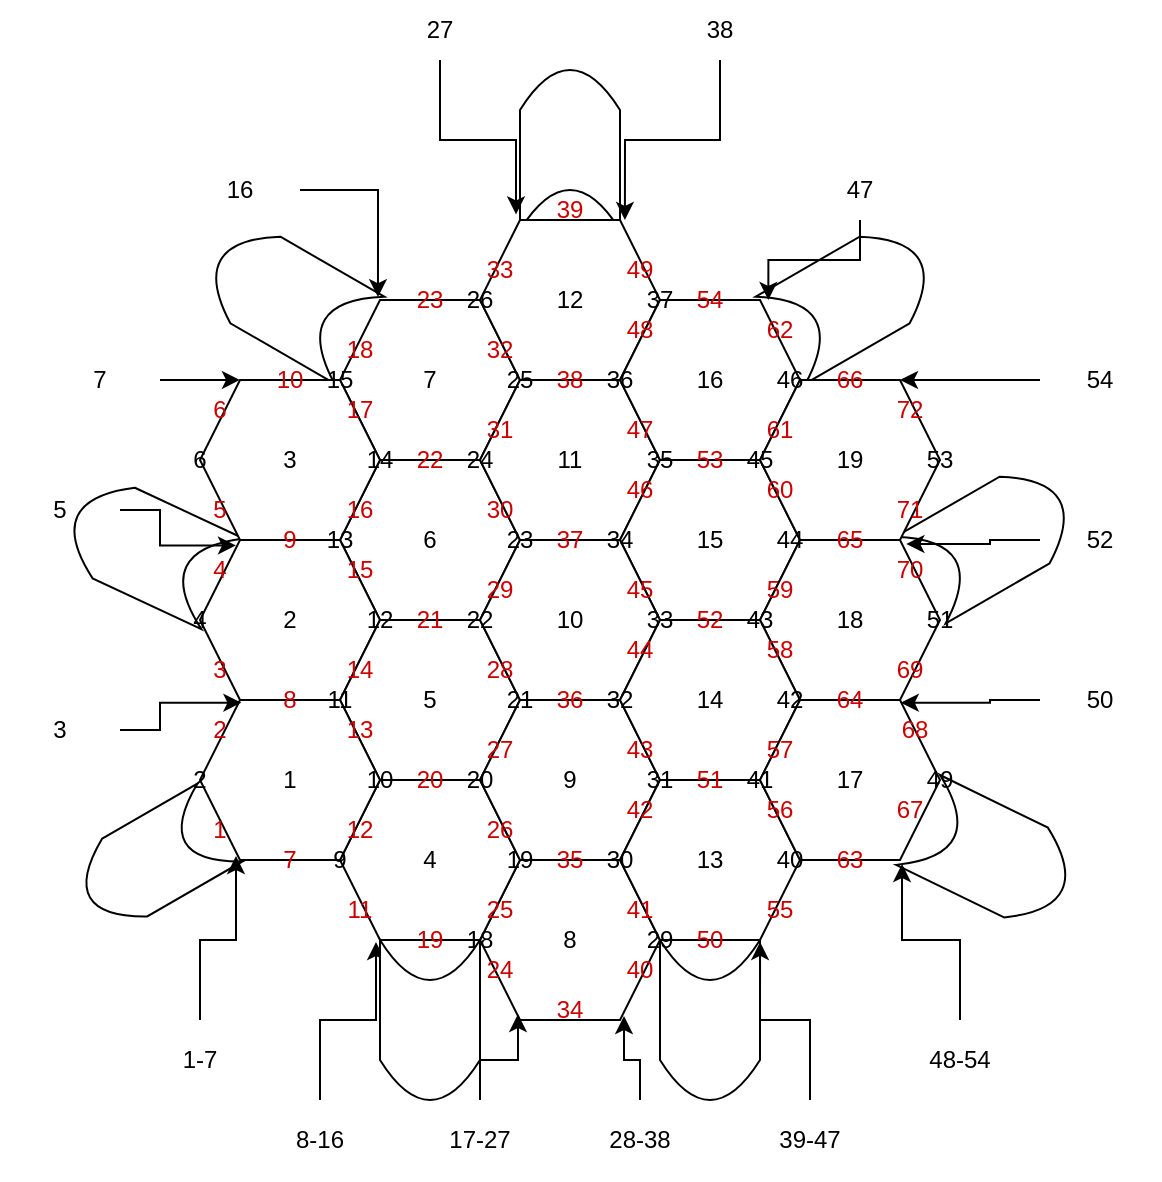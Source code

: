 <mxfile version="20.5.1" type="device"><diagram id="hDp7lj_NFaFbHOhSOt8G" name="Page-1"><mxGraphModel dx="1234" dy="825" grid="1" gridSize="10" guides="1" tooltips="1" connect="1" arrows="1" fold="1" page="1" pageScale="1" pageWidth="850" pageHeight="1100" math="0" shadow="0"><root><mxCell id="0"/><mxCell id="1" parent="0"/><mxCell id="UFjmWEN0zeHibneSVsPz-10" value="" style="shape=dataStorage;whiteSpace=wrap;html=1;fixedSize=1;rotation=-90;" parent="1" vertex="1"><mxGeometry x="435" y="525" width="80" height="50" as="geometry"/></mxCell><mxCell id="UFjmWEN0zeHibneSVsPz-9" value="" style="shape=dataStorage;whiteSpace=wrap;html=1;fixedSize=1;rotation=-154;" parent="1" vertex="1"><mxGeometry x="575" y="442.5" width="80" height="50" as="geometry"/></mxCell><mxCell id="UFjmWEN0zeHibneSVsPz-8" value="" style="shape=dataStorage;whiteSpace=wrap;html=1;fixedSize=1;rotation=-210;" parent="1" vertex="1"><mxGeometry x="575" y="285" width="80" height="50" as="geometry"/></mxCell><mxCell id="UFjmWEN0zeHibneSVsPz-7" value="" style="shape=dataStorage;whiteSpace=wrap;html=1;fixedSize=1;rotation=-210;" parent="1" vertex="1"><mxGeometry x="505" y="165" width="80" height="50" as="geometry"/></mxCell><mxCell id="UFjmWEN0zeHibneSVsPz-5" value="" style="shape=dataStorage;whiteSpace=wrap;html=1;fixedSize=1;rotation=30;" parent="1" vertex="1"><mxGeometry x="225" y="165" width="80" height="50" as="geometry"/></mxCell><mxCell id="UFjmWEN0zeHibneSVsPz-6" value="" style="shape=dataStorage;whiteSpace=wrap;html=1;fixedSize=1;rotation=90;" parent="1" vertex="1"><mxGeometry x="365" y="90" width="80" height="50" as="geometry"/></mxCell><mxCell id="UFjmWEN0zeHibneSVsPz-4" value="" style="shape=dataStorage;whiteSpace=wrap;html=1;fixedSize=1;rotation=25;" parent="1" vertex="1"><mxGeometry x="155" y="290" width="80" height="50" as="geometry"/></mxCell><mxCell id="UFjmWEN0zeHibneSVsPz-3" value="" style="shape=dataStorage;whiteSpace=wrap;html=1;fixedSize=1;rotation=-30;" parent="1" vertex="1"><mxGeometry x="160" y="447.5" width="75" height="45" as="geometry"/></mxCell><mxCell id="aCiSK7C3LTGYKUm-ulS4-2" value="7" style="shape=hexagon;perimeter=hexagonPerimeter2;whiteSpace=wrap;html=1;fixedSize=1;" parent="1" vertex="1"><mxGeometry x="290" y="190" width="90" height="80" as="geometry"/></mxCell><mxCell id="aCiSK7C3LTGYKUm-ulS4-3" value="12" style="shape=hexagon;perimeter=hexagonPerimeter2;whiteSpace=wrap;html=1;fixedSize=1;" parent="1" vertex="1"><mxGeometry x="360" y="150" width="90" height="80" as="geometry"/></mxCell><mxCell id="aCiSK7C3LTGYKUm-ulS4-4" value="8" style="shape=hexagon;perimeter=hexagonPerimeter2;whiteSpace=wrap;html=1;fixedSize=1;" parent="1" vertex="1"><mxGeometry x="360" y="470" width="90" height="80" as="geometry"/></mxCell><mxCell id="aCiSK7C3LTGYKUm-ulS4-5" value="6" style="shape=hexagon;perimeter=hexagonPerimeter2;whiteSpace=wrap;html=1;fixedSize=1;" parent="1" vertex="1"><mxGeometry x="290" y="270" width="90" height="80" as="geometry"/></mxCell><mxCell id="aCiSK7C3LTGYKUm-ulS4-6" value="3" style="shape=hexagon;perimeter=hexagonPerimeter2;whiteSpace=wrap;html=1;fixedSize=1;" parent="1" vertex="1"><mxGeometry x="220" y="230" width="90" height="80" as="geometry"/></mxCell><mxCell id="aCiSK7C3LTGYKUm-ulS4-7" value="11" style="shape=hexagon;perimeter=hexagonPerimeter2;whiteSpace=wrap;html=1;fixedSize=1;" parent="1" vertex="1"><mxGeometry x="360" y="230" width="90" height="80" as="geometry"/></mxCell><mxCell id="aCiSK7C3LTGYKUm-ulS4-8" value="16" style="shape=hexagon;perimeter=hexagonPerimeter2;whiteSpace=wrap;html=1;fixedSize=1;" parent="1" vertex="1"><mxGeometry x="430" y="190" width="90" height="80" as="geometry"/></mxCell><mxCell id="aCiSK7C3LTGYKUm-ulS4-9" value="2" style="shape=hexagon;perimeter=hexagonPerimeter2;whiteSpace=wrap;html=1;fixedSize=1;" parent="1" vertex="1"><mxGeometry x="220" y="310" width="90" height="80" as="geometry"/></mxCell><mxCell id="aCiSK7C3LTGYKUm-ulS4-10" value="5" style="shape=hexagon;perimeter=hexagonPerimeter2;whiteSpace=wrap;html=1;fixedSize=1;" parent="1" vertex="1"><mxGeometry x="290" y="350" width="90" height="80" as="geometry"/></mxCell><mxCell id="aCiSK7C3LTGYKUm-ulS4-11" value="4" style="shape=hexagon;perimeter=hexagonPerimeter2;whiteSpace=wrap;html=1;fixedSize=1;" parent="1" vertex="1"><mxGeometry x="290" y="430" width="90" height="80" as="geometry"/></mxCell><mxCell id="aCiSK7C3LTGYKUm-ulS4-12" value="15" style="shape=hexagon;perimeter=hexagonPerimeter2;whiteSpace=wrap;html=1;fixedSize=1;" parent="1" vertex="1"><mxGeometry x="430" y="270" width="90" height="80" as="geometry"/></mxCell><mxCell id="aCiSK7C3LTGYKUm-ulS4-13" value="19" style="shape=hexagon;perimeter=hexagonPerimeter2;whiteSpace=wrap;html=1;fixedSize=1;" parent="1" vertex="1"><mxGeometry x="500" y="230" width="90" height="80" as="geometry"/></mxCell><mxCell id="aCiSK7C3LTGYKUm-ulS4-14" value="1" style="shape=hexagon;perimeter=hexagonPerimeter2;whiteSpace=wrap;html=1;fixedSize=1;" parent="1" vertex="1"><mxGeometry x="220" y="390" width="90" height="80" as="geometry"/></mxCell><mxCell id="aCiSK7C3LTGYKUm-ulS4-15" value="9" style="shape=hexagon;perimeter=hexagonPerimeter2;whiteSpace=wrap;html=1;fixedSize=1;" parent="1" vertex="1"><mxGeometry x="360" y="390" width="90" height="80" as="geometry"/></mxCell><mxCell id="aCiSK7C3LTGYKUm-ulS4-16" value="10" style="shape=hexagon;perimeter=hexagonPerimeter2;whiteSpace=wrap;html=1;fixedSize=1;" parent="1" vertex="1"><mxGeometry x="360" y="310" width="90" height="80" as="geometry"/></mxCell><mxCell id="aCiSK7C3LTGYKUm-ulS4-17" value="18" style="shape=hexagon;perimeter=hexagonPerimeter2;whiteSpace=wrap;html=1;fixedSize=1;" parent="1" vertex="1"><mxGeometry x="500" y="310" width="90" height="80" as="geometry"/></mxCell><mxCell id="aCiSK7C3LTGYKUm-ulS4-18" value="13" style="shape=hexagon;perimeter=hexagonPerimeter2;whiteSpace=wrap;html=1;fixedSize=1;" parent="1" vertex="1"><mxGeometry x="430" y="430" width="90" height="80" as="geometry"/></mxCell><mxCell id="aCiSK7C3LTGYKUm-ulS4-19" value="14" style="shape=hexagon;perimeter=hexagonPerimeter2;whiteSpace=wrap;html=1;fixedSize=1;" parent="1" vertex="1"><mxGeometry x="430" y="350" width="90" height="80" as="geometry"/></mxCell><mxCell id="aCiSK7C3LTGYKUm-ulS4-20" value="17" style="shape=hexagon;perimeter=hexagonPerimeter2;whiteSpace=wrap;html=1;fixedSize=1;" parent="1" vertex="1"><mxGeometry x="500" y="390" width="90" height="80" as="geometry"/></mxCell><mxCell id="aCiSK7C3LTGYKUm-ulS4-24" style="edgeStyle=orthogonalEdgeStyle;rounded=0;orthogonalLoop=1;jettySize=auto;html=1;entryX=0.2;entryY=0.975;entryDx=0;entryDy=0;entryPerimeter=0;" parent="1" source="aCiSK7C3LTGYKUm-ulS4-23" target="aCiSK7C3LTGYKUm-ulS4-14" edge="1"><mxGeometry relative="1" as="geometry"/></mxCell><mxCell id="aCiSK7C3LTGYKUm-ulS4-23" value="1-7" style="text;html=1;strokeColor=none;fillColor=none;align=center;verticalAlign=middle;whiteSpace=wrap;rounded=0;" parent="1" vertex="1"><mxGeometry x="200" y="550" width="40" height="40" as="geometry"/></mxCell><mxCell id="aCiSK7C3LTGYKUm-ulS4-26" style="edgeStyle=orthogonalEdgeStyle;rounded=0;orthogonalLoop=1;jettySize=auto;html=1;entryX=0.2;entryY=1.013;entryDx=0;entryDy=0;entryPerimeter=0;" parent="1" source="aCiSK7C3LTGYKUm-ulS4-25" target="aCiSK7C3LTGYKUm-ulS4-11" edge="1"><mxGeometry relative="1" as="geometry"/></mxCell><mxCell id="aCiSK7C3LTGYKUm-ulS4-25" value="8-16" style="text;html=1;strokeColor=none;fillColor=none;align=center;verticalAlign=middle;whiteSpace=wrap;rounded=0;" parent="1" vertex="1"><mxGeometry x="260" y="590" width="40" height="40" as="geometry"/></mxCell><mxCell id="aCiSK7C3LTGYKUm-ulS4-29" style="edgeStyle=orthogonalEdgeStyle;rounded=0;orthogonalLoop=1;jettySize=auto;html=1;entryX=0.211;entryY=0.963;entryDx=0;entryDy=0;entryPerimeter=0;" parent="1" source="aCiSK7C3LTGYKUm-ulS4-27" target="aCiSK7C3LTGYKUm-ulS4-4" edge="1"><mxGeometry relative="1" as="geometry"/></mxCell><mxCell id="aCiSK7C3LTGYKUm-ulS4-27" value="17-27" style="text;html=1;strokeColor=none;fillColor=none;align=center;verticalAlign=middle;whiteSpace=wrap;rounded=0;" parent="1" vertex="1"><mxGeometry x="340" y="590" width="40" height="40" as="geometry"/></mxCell><mxCell id="aCiSK7C3LTGYKUm-ulS4-31" style="edgeStyle=orthogonalEdgeStyle;rounded=0;orthogonalLoop=1;jettySize=auto;html=1;entryX=0.8;entryY=0.975;entryDx=0;entryDy=0;entryPerimeter=0;" parent="1" source="aCiSK7C3LTGYKUm-ulS4-30" target="aCiSK7C3LTGYKUm-ulS4-4" edge="1"><mxGeometry relative="1" as="geometry"/></mxCell><mxCell id="aCiSK7C3LTGYKUm-ulS4-30" value="28-38" style="text;html=1;strokeColor=none;fillColor=none;align=center;verticalAlign=middle;whiteSpace=wrap;rounded=0;" parent="1" vertex="1"><mxGeometry x="420" y="590" width="40" height="40" as="geometry"/></mxCell><mxCell id="UFjmWEN0zeHibneSVsPz-13" style="edgeStyle=orthogonalEdgeStyle;rounded=0;orthogonalLoop=1;jettySize=auto;html=1;exitX=0.5;exitY=0;exitDx=0;exitDy=0;entryX=0.334;entryY=1.033;entryDx=0;entryDy=0;entryPerimeter=0;" parent="1" source="aCiSK7C3LTGYKUm-ulS4-32" target="Gwt_dZAyalOzThvitxgI-55" edge="1"><mxGeometry relative="1" as="geometry"/></mxCell><mxCell id="aCiSK7C3LTGYKUm-ulS4-32" value="39-47" style="text;html=1;strokeColor=none;fillColor=none;align=center;verticalAlign=middle;whiteSpace=wrap;rounded=0;" parent="1" vertex="1"><mxGeometry x="505" y="590" width="40" height="40" as="geometry"/></mxCell><mxCell id="aCiSK7C3LTGYKUm-ulS4-35" style="edgeStyle=orthogonalEdgeStyle;rounded=0;orthogonalLoop=1;jettySize=auto;html=1;entryX=0.789;entryY=1.025;entryDx=0;entryDy=0;entryPerimeter=0;" parent="1" source="aCiSK7C3LTGYKUm-ulS4-34" target="aCiSK7C3LTGYKUm-ulS4-20" edge="1"><mxGeometry relative="1" as="geometry"/></mxCell><mxCell id="aCiSK7C3LTGYKUm-ulS4-34" value="48-54" style="text;html=1;strokeColor=none;fillColor=none;align=center;verticalAlign=middle;whiteSpace=wrap;rounded=0;" parent="1" vertex="1"><mxGeometry x="580" y="550" width="40" height="40" as="geometry"/></mxCell><mxCell id="HkE706WSSLdmarbKuDPt-2" style="edgeStyle=orthogonalEdgeStyle;rounded=0;orthogonalLoop=1;jettySize=auto;html=1;exitX=1;exitY=0.5;exitDx=0;exitDy=0;entryX=0.23;entryY=1.017;entryDx=0;entryDy=0;entryPerimeter=0;" parent="1" source="HkE706WSSLdmarbKuDPt-1" target="aCiSK7C3LTGYKUm-ulS4-9" edge="1"><mxGeometry relative="1" as="geometry"/></mxCell><mxCell id="HkE706WSSLdmarbKuDPt-1" value="3" style="text;html=1;strokeColor=none;fillColor=none;align=center;verticalAlign=middle;whiteSpace=wrap;rounded=0;" parent="1" vertex="1"><mxGeometry x="120" y="390" width="60" height="30" as="geometry"/></mxCell><mxCell id="HkE706WSSLdmarbKuDPt-4" style="edgeStyle=orthogonalEdgeStyle;rounded=0;orthogonalLoop=1;jettySize=auto;html=1;exitX=1;exitY=0.5;exitDx=0;exitDy=0;" parent="1" source="HkE706WSSLdmarbKuDPt-3" edge="1"><mxGeometry relative="1" as="geometry"><mxPoint x="240.0" y="229.966" as="targetPoint"/></mxGeometry></mxCell><mxCell id="HkE706WSSLdmarbKuDPt-3" value="7" style="text;html=1;strokeColor=none;fillColor=none;align=center;verticalAlign=middle;whiteSpace=wrap;rounded=0;" parent="1" vertex="1"><mxGeometry x="140" y="215" width="60" height="30" as="geometry"/></mxCell><mxCell id="HkE706WSSLdmarbKuDPt-6" style="edgeStyle=orthogonalEdgeStyle;rounded=0;orthogonalLoop=1;jettySize=auto;html=1;exitX=1;exitY=0.5;exitDx=0;exitDy=0;entryX=0.211;entryY=-0.018;entryDx=0;entryDy=0;entryPerimeter=0;" parent="1" source="HkE706WSSLdmarbKuDPt-5" target="aCiSK7C3LTGYKUm-ulS4-2" edge="1"><mxGeometry relative="1" as="geometry"/></mxCell><mxCell id="HkE706WSSLdmarbKuDPt-5" value="16" style="text;html=1;strokeColor=none;fillColor=none;align=center;verticalAlign=middle;whiteSpace=wrap;rounded=0;" parent="1" vertex="1"><mxGeometry x="210" y="120" width="60" height="30" as="geometry"/></mxCell><mxCell id="HkE706WSSLdmarbKuDPt-7" value="12" style="text;html=1;strokeColor=none;fillColor=none;align=center;verticalAlign=middle;whiteSpace=wrap;rounded=0;" parent="1" vertex="1"><mxGeometry x="280" y="335" width="60" height="30" as="geometry"/></mxCell><mxCell id="HkE706WSSLdmarbKuDPt-8" value="10" style="text;html=1;strokeColor=none;fillColor=none;align=center;verticalAlign=middle;whiteSpace=wrap;rounded=0;" parent="1" vertex="1"><mxGeometry x="280" y="415" width="60" height="30" as="geometry"/></mxCell><mxCell id="HkE706WSSLdmarbKuDPt-9" value="14" style="text;html=1;strokeColor=none;fillColor=none;align=center;verticalAlign=middle;whiteSpace=wrap;rounded=0;" parent="1" vertex="1"><mxGeometry x="280" y="255" width="60" height="30" as="geometry"/></mxCell><mxCell id="HkE706WSSLdmarbKuDPt-10" value="19" style="text;html=1;strokeColor=none;fillColor=none;align=center;verticalAlign=middle;whiteSpace=wrap;rounded=0;" parent="1" vertex="1"><mxGeometry x="350" y="455" width="60" height="30" as="geometry"/></mxCell><mxCell id="HkE706WSSLdmarbKuDPt-11" value="21" style="text;html=1;strokeColor=none;fillColor=none;align=center;verticalAlign=middle;whiteSpace=wrap;rounded=0;" parent="1" vertex="1"><mxGeometry x="350" y="375" width="60" height="30" as="geometry"/></mxCell><mxCell id="HkE706WSSLdmarbKuDPt-12" value="23" style="text;html=1;strokeColor=none;fillColor=none;align=center;verticalAlign=middle;whiteSpace=wrap;rounded=0;" parent="1" vertex="1"><mxGeometry x="350" y="295" width="60" height="30" as="geometry"/></mxCell><mxCell id="HkE706WSSLdmarbKuDPt-13" value="25" style="text;html=1;strokeColor=none;fillColor=none;align=center;verticalAlign=middle;whiteSpace=wrap;rounded=0;" parent="1" vertex="1"><mxGeometry x="350" y="215" width="60" height="30" as="geometry"/></mxCell><mxCell id="HkE706WSSLdmarbKuDPt-15" style="edgeStyle=orthogonalEdgeStyle;rounded=0;orthogonalLoop=1;jettySize=auto;html=1;exitX=0.5;exitY=1;exitDx=0;exitDy=0;entryX=0.2;entryY=-0.035;entryDx=0;entryDy=0;entryPerimeter=0;" parent="1" source="HkE706WSSLdmarbKuDPt-14" target="aCiSK7C3LTGYKUm-ulS4-3" edge="1"><mxGeometry relative="1" as="geometry"/></mxCell><mxCell id="HkE706WSSLdmarbKuDPt-14" value="27" style="text;html=1;strokeColor=none;fillColor=none;align=center;verticalAlign=middle;whiteSpace=wrap;rounded=0;" parent="1" vertex="1"><mxGeometry x="310" y="40" width="60" height="30" as="geometry"/></mxCell><mxCell id="HkE706WSSLdmarbKuDPt-16" value="30" style="text;html=1;strokeColor=none;fillColor=none;align=center;verticalAlign=middle;whiteSpace=wrap;rounded=0;" parent="1" vertex="1"><mxGeometry x="400" y="455" width="60" height="30" as="geometry"/></mxCell><mxCell id="HkE706WSSLdmarbKuDPt-17" value="32" style="text;html=1;strokeColor=none;fillColor=none;align=center;verticalAlign=middle;whiteSpace=wrap;rounded=0;" parent="1" vertex="1"><mxGeometry x="400" y="375" width="60" height="30" as="geometry"/></mxCell><mxCell id="HkE706WSSLdmarbKuDPt-18" value="34" style="text;html=1;strokeColor=none;fillColor=none;align=center;verticalAlign=middle;whiteSpace=wrap;rounded=0;" parent="1" vertex="1"><mxGeometry x="400" y="295" width="60" height="30" as="geometry"/></mxCell><mxCell id="HkE706WSSLdmarbKuDPt-19" value="36" style="text;html=1;strokeColor=none;fillColor=none;align=center;verticalAlign=middle;whiteSpace=wrap;rounded=0;" parent="1" vertex="1"><mxGeometry x="400" y="215" width="60" height="30" as="geometry"/></mxCell><mxCell id="HkE706WSSLdmarbKuDPt-21" style="edgeStyle=orthogonalEdgeStyle;rounded=0;orthogonalLoop=1;jettySize=auto;html=1;exitX=0.5;exitY=1;exitDx=0;exitDy=0;entryX=0.805;entryY=0;entryDx=0;entryDy=0;entryPerimeter=0;" parent="1" source="HkE706WSSLdmarbKuDPt-20" target="aCiSK7C3LTGYKUm-ulS4-3" edge="1"><mxGeometry relative="1" as="geometry"/></mxCell><mxCell id="HkE706WSSLdmarbKuDPt-20" value="38" style="text;html=1;strokeColor=none;fillColor=none;align=center;verticalAlign=middle;whiteSpace=wrap;rounded=0;" parent="1" vertex="1"><mxGeometry x="450" y="40" width="60" height="30" as="geometry"/></mxCell><mxCell id="HkE706WSSLdmarbKuDPt-23" style="edgeStyle=orthogonalEdgeStyle;rounded=0;orthogonalLoop=1;jettySize=auto;html=1;exitX=1;exitY=0.5;exitDx=0;exitDy=0;entryX=0.2;entryY=0.034;entryDx=0;entryDy=0;entryPerimeter=0;" parent="1" source="HkE706WSSLdmarbKuDPt-22" target="aCiSK7C3LTGYKUm-ulS4-9" edge="1"><mxGeometry relative="1" as="geometry"/></mxCell><mxCell id="HkE706WSSLdmarbKuDPt-22" value="5" style="text;html=1;strokeColor=none;fillColor=none;align=center;verticalAlign=middle;whiteSpace=wrap;rounded=0;" parent="1" vertex="1"><mxGeometry x="120" y="280" width="60" height="30" as="geometry"/></mxCell><mxCell id="HkE706WSSLdmarbKuDPt-24" value="41" style="text;html=1;strokeColor=none;fillColor=none;align=center;verticalAlign=middle;whiteSpace=wrap;rounded=0;" parent="1" vertex="1"><mxGeometry x="470" y="415" width="60" height="30" as="geometry"/></mxCell><mxCell id="HkE706WSSLdmarbKuDPt-25" value="43" style="text;html=1;strokeColor=none;fillColor=none;align=center;verticalAlign=middle;whiteSpace=wrap;rounded=0;" parent="1" vertex="1"><mxGeometry x="470" y="335" width="60" height="30" as="geometry"/></mxCell><mxCell id="HkE706WSSLdmarbKuDPt-26" value="45" style="text;html=1;strokeColor=none;fillColor=none;align=center;verticalAlign=middle;whiteSpace=wrap;rounded=0;" parent="1" vertex="1"><mxGeometry x="470" y="255" width="60" height="30" as="geometry"/></mxCell><mxCell id="HkE706WSSLdmarbKuDPt-28" style="edgeStyle=orthogonalEdgeStyle;rounded=0;orthogonalLoop=1;jettySize=auto;html=1;exitX=0.5;exitY=1;exitDx=0;exitDy=0;entryX=0.824;entryY=0;entryDx=0;entryDy=0;entryPerimeter=0;" parent="1" source="HkE706WSSLdmarbKuDPt-27" target="aCiSK7C3LTGYKUm-ulS4-8" edge="1"><mxGeometry relative="1" as="geometry"/></mxCell><mxCell id="HkE706WSSLdmarbKuDPt-27" value="47" style="text;html=1;strokeColor=none;fillColor=none;align=center;verticalAlign=middle;whiteSpace=wrap;rounded=0;" parent="1" vertex="1"><mxGeometry x="520" y="120" width="60" height="30" as="geometry"/></mxCell><mxCell id="HkE706WSSLdmarbKuDPt-30" style="edgeStyle=orthogonalEdgeStyle;rounded=0;orthogonalLoop=1;jettySize=auto;html=1;exitX=0;exitY=0.5;exitDx=0;exitDy=0;entryX=0.782;entryY=0.017;entryDx=0;entryDy=0;entryPerimeter=0;" parent="1" source="HkE706WSSLdmarbKuDPt-29" target="aCiSK7C3LTGYKUm-ulS4-20" edge="1"><mxGeometry relative="1" as="geometry"/></mxCell><mxCell id="HkE706WSSLdmarbKuDPt-29" value="50" style="text;html=1;strokeColor=none;fillColor=none;align=center;verticalAlign=middle;whiteSpace=wrap;rounded=0;" parent="1" vertex="1"><mxGeometry x="640" y="375" width="60" height="30" as="geometry"/></mxCell><mxCell id="HkE706WSSLdmarbKuDPt-32" style="edgeStyle=orthogonalEdgeStyle;rounded=0;orthogonalLoop=1;jettySize=auto;html=1;exitX=0;exitY=0.5;exitDx=0;exitDy=0;entryX=0.813;entryY=1.025;entryDx=0;entryDy=0;entryPerimeter=0;" parent="1" source="HkE706WSSLdmarbKuDPt-31" target="aCiSK7C3LTGYKUm-ulS4-13" edge="1"><mxGeometry relative="1" as="geometry"/></mxCell><mxCell id="HkE706WSSLdmarbKuDPt-31" value="52" style="text;html=1;strokeColor=none;fillColor=none;align=center;verticalAlign=middle;whiteSpace=wrap;rounded=0;" parent="1" vertex="1"><mxGeometry x="640" y="295" width="60" height="30" as="geometry"/></mxCell><mxCell id="HkE706WSSLdmarbKuDPt-34" style="edgeStyle=orthogonalEdgeStyle;rounded=0;orthogonalLoop=1;jettySize=auto;html=1;exitX=0;exitY=0.5;exitDx=0;exitDy=0;" parent="1" source="HkE706WSSLdmarbKuDPt-33" edge="1"><mxGeometry relative="1" as="geometry"><mxPoint x="570" y="229.966" as="targetPoint"/></mxGeometry></mxCell><mxCell id="HkE706WSSLdmarbKuDPt-33" value="54" style="text;html=1;strokeColor=none;fillColor=none;align=center;verticalAlign=middle;whiteSpace=wrap;rounded=0;" parent="1" vertex="1"><mxGeometry x="640" y="215" width="60" height="30" as="geometry"/></mxCell><mxCell id="HkE706WSSLdmarbKuDPt-35" value="2" style="text;html=1;strokeColor=none;fillColor=none;align=center;verticalAlign=middle;whiteSpace=wrap;rounded=0;" parent="1" vertex="1"><mxGeometry x="190" y="415" width="60" height="30" as="geometry"/></mxCell><mxCell id="HkE706WSSLdmarbKuDPt-36" value="4" style="text;html=1;strokeColor=none;fillColor=none;align=center;verticalAlign=middle;whiteSpace=wrap;rounded=0;" parent="1" vertex="1"><mxGeometry x="190" y="335" width="60" height="30" as="geometry"/></mxCell><mxCell id="HkE706WSSLdmarbKuDPt-37" value="6" style="text;html=1;strokeColor=none;fillColor=none;align=center;verticalAlign=middle;whiteSpace=wrap;rounded=0;" parent="1" vertex="1"><mxGeometry x="190" y="255" width="60" height="30" as="geometry"/></mxCell><mxCell id="HkE706WSSLdmarbKuDPt-38" value="9" style="text;html=1;strokeColor=none;fillColor=none;align=center;verticalAlign=middle;whiteSpace=wrap;rounded=0;" parent="1" vertex="1"><mxGeometry x="260" y="455" width="60" height="30" as="geometry"/></mxCell><mxCell id="HkE706WSSLdmarbKuDPt-39" value="11" style="text;html=1;strokeColor=none;fillColor=none;align=center;verticalAlign=middle;whiteSpace=wrap;rounded=0;" parent="1" vertex="1"><mxGeometry x="260" y="375" width="60" height="30" as="geometry"/></mxCell><mxCell id="HkE706WSSLdmarbKuDPt-40" value="13" style="text;html=1;strokeColor=none;fillColor=none;align=center;verticalAlign=middle;whiteSpace=wrap;rounded=0;" parent="1" vertex="1"><mxGeometry x="260" y="295" width="60" height="30" as="geometry"/></mxCell><mxCell id="HkE706WSSLdmarbKuDPt-41" value="15" style="text;html=1;strokeColor=none;fillColor=none;align=center;verticalAlign=middle;whiteSpace=wrap;rounded=0;" parent="1" vertex="1"><mxGeometry x="260" y="215" width="60" height="30" as="geometry"/></mxCell><mxCell id="HkE706WSSLdmarbKuDPt-42" value="18" style="text;html=1;strokeColor=none;fillColor=none;align=center;verticalAlign=middle;whiteSpace=wrap;rounded=0;" parent="1" vertex="1"><mxGeometry x="330" y="495" width="60" height="30" as="geometry"/></mxCell><mxCell id="HkE706WSSLdmarbKuDPt-45" value="20" style="text;html=1;strokeColor=none;fillColor=none;align=center;verticalAlign=middle;whiteSpace=wrap;rounded=0;" parent="1" vertex="1"><mxGeometry x="330" y="415" width="60" height="30" as="geometry"/></mxCell><mxCell id="HkE706WSSLdmarbKuDPt-46" value="22" style="text;html=1;strokeColor=none;fillColor=none;align=center;verticalAlign=middle;whiteSpace=wrap;rounded=0;" parent="1" vertex="1"><mxGeometry x="330" y="335" width="60" height="30" as="geometry"/></mxCell><mxCell id="HkE706WSSLdmarbKuDPt-47" value="24" style="text;html=1;strokeColor=none;fillColor=none;align=center;verticalAlign=middle;whiteSpace=wrap;rounded=0;" parent="1" vertex="1"><mxGeometry x="330" y="255" width="60" height="30" as="geometry"/></mxCell><mxCell id="HkE706WSSLdmarbKuDPt-48" value="26" style="text;html=1;strokeColor=none;fillColor=none;align=center;verticalAlign=middle;whiteSpace=wrap;rounded=0;" parent="1" vertex="1"><mxGeometry x="330" y="175" width="60" height="30" as="geometry"/></mxCell><mxCell id="HkE706WSSLdmarbKuDPt-49" value="29" style="text;html=1;strokeColor=none;fillColor=none;align=center;verticalAlign=middle;whiteSpace=wrap;rounded=0;" parent="1" vertex="1"><mxGeometry x="420" y="495" width="60" height="30" as="geometry"/></mxCell><mxCell id="HkE706WSSLdmarbKuDPt-50" value="31" style="text;html=1;strokeColor=none;fillColor=none;align=center;verticalAlign=middle;whiteSpace=wrap;rounded=0;" parent="1" vertex="1"><mxGeometry x="420" y="415" width="60" height="30" as="geometry"/></mxCell><mxCell id="HkE706WSSLdmarbKuDPt-51" value="33" style="text;html=1;strokeColor=none;fillColor=none;align=center;verticalAlign=middle;whiteSpace=wrap;rounded=0;" parent="1" vertex="1"><mxGeometry x="420" y="335" width="60" height="30" as="geometry"/></mxCell><mxCell id="HkE706WSSLdmarbKuDPt-52" value="35" style="text;html=1;strokeColor=none;fillColor=none;align=center;verticalAlign=middle;whiteSpace=wrap;rounded=0;" parent="1" vertex="1"><mxGeometry x="420" y="255" width="60" height="30" as="geometry"/></mxCell><mxCell id="HkE706WSSLdmarbKuDPt-53" value="37" style="text;html=1;strokeColor=none;fillColor=none;align=center;verticalAlign=middle;whiteSpace=wrap;rounded=0;" parent="1" vertex="1"><mxGeometry x="420" y="175" width="60" height="30" as="geometry"/></mxCell><mxCell id="HkE706WSSLdmarbKuDPt-54" value="40" style="text;html=1;strokeColor=none;fillColor=none;align=center;verticalAlign=middle;whiteSpace=wrap;rounded=0;" parent="1" vertex="1"><mxGeometry x="485" y="455" width="60" height="30" as="geometry"/></mxCell><mxCell id="HkE706WSSLdmarbKuDPt-55" value="42" style="text;html=1;strokeColor=none;fillColor=none;align=center;verticalAlign=middle;whiteSpace=wrap;rounded=0;" parent="1" vertex="1"><mxGeometry x="485" y="375" width="60" height="30" as="geometry"/></mxCell><mxCell id="HkE706WSSLdmarbKuDPt-56" value="44" style="text;html=1;strokeColor=none;fillColor=none;align=center;verticalAlign=middle;whiteSpace=wrap;rounded=0;" parent="1" vertex="1"><mxGeometry x="485" y="295" width="60" height="30" as="geometry"/></mxCell><mxCell id="HkE706WSSLdmarbKuDPt-57" value="46" style="text;html=1;strokeColor=none;fillColor=none;align=center;verticalAlign=middle;whiteSpace=wrap;rounded=0;" parent="1" vertex="1"><mxGeometry x="485" y="215" width="60" height="30" as="geometry"/></mxCell><mxCell id="HkE706WSSLdmarbKuDPt-58" value="49" style="text;html=1;strokeColor=none;fillColor=none;align=center;verticalAlign=middle;whiteSpace=wrap;rounded=0;" parent="1" vertex="1"><mxGeometry x="560" y="415" width="60" height="30" as="geometry"/></mxCell><mxCell id="HkE706WSSLdmarbKuDPt-59" value="51" style="text;html=1;strokeColor=none;fillColor=none;align=center;verticalAlign=middle;whiteSpace=wrap;rounded=0;" parent="1" vertex="1"><mxGeometry x="560" y="335" width="60" height="30" as="geometry"/></mxCell><mxCell id="HkE706WSSLdmarbKuDPt-60" value="53" style="text;html=1;strokeColor=none;fillColor=none;align=center;verticalAlign=middle;whiteSpace=wrap;rounded=0;" parent="1" vertex="1"><mxGeometry x="560" y="255" width="60" height="30" as="geometry"/></mxCell><mxCell id="Gwt_dZAyalOzThvitxgI-1" value="1" style="text;html=1;strokeColor=none;fillColor=none;align=center;verticalAlign=middle;whiteSpace=wrap;rounded=0;fontColor=#CC0000;" parent="1" vertex="1"><mxGeometry x="200" y="440" width="60" height="30" as="geometry"/></mxCell><mxCell id="Gwt_dZAyalOzThvitxgI-2" value="2" style="text;html=1;strokeColor=none;fillColor=none;align=center;verticalAlign=middle;whiteSpace=wrap;rounded=0;fontColor=#CC0000;" parent="1" vertex="1"><mxGeometry x="200" y="390" width="60" height="30" as="geometry"/></mxCell><mxCell id="Gwt_dZAyalOzThvitxgI-3" value="3" style="text;html=1;strokeColor=none;fillColor=none;align=center;verticalAlign=middle;whiteSpace=wrap;rounded=0;fontColor=#CC0000;" parent="1" vertex="1"><mxGeometry x="200" y="360" width="60" height="30" as="geometry"/></mxCell><mxCell id="Gwt_dZAyalOzThvitxgI-4" value="4" style="text;html=1;strokeColor=none;fillColor=none;align=center;verticalAlign=middle;whiteSpace=wrap;rounded=0;fontColor=#CC0000;" parent="1" vertex="1"><mxGeometry x="200" y="310" width="60" height="30" as="geometry"/></mxCell><mxCell id="Gwt_dZAyalOzThvitxgI-5" value="5" style="text;html=1;strokeColor=none;fillColor=none;align=center;verticalAlign=middle;whiteSpace=wrap;rounded=0;fontColor=#CC0000;" parent="1" vertex="1"><mxGeometry x="200" y="280" width="60" height="30" as="geometry"/></mxCell><mxCell id="Gwt_dZAyalOzThvitxgI-6" value="6" style="text;html=1;strokeColor=none;fillColor=none;align=center;verticalAlign=middle;whiteSpace=wrap;rounded=0;fontColor=#CC0000;" parent="1" vertex="1"><mxGeometry x="200" y="230" width="60" height="30" as="geometry"/></mxCell><mxCell id="Gwt_dZAyalOzThvitxgI-7" value="7" style="text;html=1;strokeColor=none;fillColor=none;align=center;verticalAlign=middle;whiteSpace=wrap;rounded=0;fontColor=#CC0000;" parent="1" vertex="1"><mxGeometry x="235" y="455" width="60" height="30" as="geometry"/></mxCell><mxCell id="Gwt_dZAyalOzThvitxgI-8" value="8" style="text;html=1;strokeColor=none;fillColor=none;align=center;verticalAlign=middle;whiteSpace=wrap;rounded=0;fontColor=#CC0000;" parent="1" vertex="1"><mxGeometry x="235" y="375" width="60" height="30" as="geometry"/></mxCell><mxCell id="Gwt_dZAyalOzThvitxgI-9" value="9" style="text;html=1;strokeColor=none;fillColor=none;align=center;verticalAlign=middle;whiteSpace=wrap;rounded=0;fontColor=#CC0000;" parent="1" vertex="1"><mxGeometry x="235" y="295" width="60" height="30" as="geometry"/></mxCell><mxCell id="Gwt_dZAyalOzThvitxgI-10" value="10" style="text;html=1;strokeColor=none;fillColor=none;align=center;verticalAlign=middle;whiteSpace=wrap;rounded=0;fontColor=#CC0000;" parent="1" vertex="1"><mxGeometry x="235" y="215" width="60" height="30" as="geometry"/></mxCell><mxCell id="Gwt_dZAyalOzThvitxgI-11" value="11" style="text;html=1;strokeColor=none;fillColor=none;align=center;verticalAlign=middle;whiteSpace=wrap;rounded=0;fontColor=#CC0000;" parent="1" vertex="1"><mxGeometry x="270" y="480" width="60" height="30" as="geometry"/></mxCell><mxCell id="Gwt_dZAyalOzThvitxgI-12" value="12" style="text;html=1;strokeColor=none;fillColor=none;align=center;verticalAlign=middle;whiteSpace=wrap;rounded=0;fontColor=#CC0000;" parent="1" vertex="1"><mxGeometry x="270" y="440" width="60" height="30" as="geometry"/></mxCell><mxCell id="Gwt_dZAyalOzThvitxgI-13" value="13" style="text;html=1;strokeColor=none;fillColor=none;align=center;verticalAlign=middle;whiteSpace=wrap;rounded=0;fontColor=#CC0000;" parent="1" vertex="1"><mxGeometry x="270" y="390" width="60" height="30" as="geometry"/></mxCell><mxCell id="Gwt_dZAyalOzThvitxgI-14" value="14" style="text;html=1;strokeColor=none;fillColor=none;align=center;verticalAlign=middle;whiteSpace=wrap;rounded=0;fontColor=#CC0000;" parent="1" vertex="1"><mxGeometry x="270" y="360" width="60" height="30" as="geometry"/></mxCell><mxCell id="Gwt_dZAyalOzThvitxgI-15" value="15" style="text;html=1;strokeColor=none;fillColor=none;align=center;verticalAlign=middle;whiteSpace=wrap;rounded=0;fontColor=#CC0000;" parent="1" vertex="1"><mxGeometry x="270" y="310" width="60" height="30" as="geometry"/></mxCell><mxCell id="Gwt_dZAyalOzThvitxgI-16" value="16" style="text;html=1;strokeColor=none;fillColor=none;align=center;verticalAlign=middle;whiteSpace=wrap;rounded=0;fontColor=#CC0000;" parent="1" vertex="1"><mxGeometry x="270" y="280" width="60" height="30" as="geometry"/></mxCell><mxCell id="Gwt_dZAyalOzThvitxgI-17" value="17" style="text;html=1;strokeColor=none;fillColor=none;align=center;verticalAlign=middle;whiteSpace=wrap;rounded=0;fontColor=#CC0000;" parent="1" vertex="1"><mxGeometry x="270" y="230" width="60" height="30" as="geometry"/></mxCell><mxCell id="Gwt_dZAyalOzThvitxgI-18" value="18" style="text;html=1;strokeColor=none;fillColor=none;align=center;verticalAlign=middle;whiteSpace=wrap;rounded=0;fontColor=#CC0000;" parent="1" vertex="1"><mxGeometry x="270" y="200" width="60" height="30" as="geometry"/></mxCell><mxCell id="Gwt_dZAyalOzThvitxgI-19" value="19" style="text;html=1;strokeColor=none;fillColor=none;align=center;verticalAlign=middle;whiteSpace=wrap;rounded=0;fontColor=#CC0000;" parent="1" vertex="1"><mxGeometry x="305" y="495" width="60" height="30" as="geometry"/></mxCell><mxCell id="Gwt_dZAyalOzThvitxgI-20" value="20" style="text;html=1;strokeColor=none;fillColor=none;align=center;verticalAlign=middle;whiteSpace=wrap;rounded=0;fontColor=#CC0000;" parent="1" vertex="1"><mxGeometry x="305" y="415" width="60" height="30" as="geometry"/></mxCell><mxCell id="Gwt_dZAyalOzThvitxgI-21" value="21" style="text;html=1;strokeColor=none;fillColor=none;align=center;verticalAlign=middle;whiteSpace=wrap;rounded=0;fontColor=#CC0000;" parent="1" vertex="1"><mxGeometry x="305" y="335" width="60" height="30" as="geometry"/></mxCell><mxCell id="Gwt_dZAyalOzThvitxgI-22" value="22" style="text;html=1;strokeColor=none;fillColor=none;align=center;verticalAlign=middle;whiteSpace=wrap;rounded=0;fontColor=#CC0000;" parent="1" vertex="1"><mxGeometry x="305" y="255" width="60" height="30" as="geometry"/></mxCell><mxCell id="Gwt_dZAyalOzThvitxgI-23" value="23" style="text;html=1;strokeColor=none;fillColor=none;align=center;verticalAlign=middle;whiteSpace=wrap;rounded=0;fontColor=#CC0000;" parent="1" vertex="1"><mxGeometry x="305" y="175" width="60" height="30" as="geometry"/></mxCell><mxCell id="Gwt_dZAyalOzThvitxgI-24" value="24" style="text;html=1;strokeColor=none;fillColor=none;align=center;verticalAlign=middle;whiteSpace=wrap;rounded=0;fontColor=#CC0000;" parent="1" vertex="1"><mxGeometry x="340" y="510" width="60" height="30" as="geometry"/></mxCell><mxCell id="Gwt_dZAyalOzThvitxgI-25" value="25" style="text;html=1;strokeColor=none;fillColor=none;align=center;verticalAlign=middle;whiteSpace=wrap;rounded=0;fontColor=#CC0000;" parent="1" vertex="1"><mxGeometry x="340" y="480" width="60" height="30" as="geometry"/></mxCell><mxCell id="Gwt_dZAyalOzThvitxgI-26" value="26" style="text;html=1;strokeColor=none;fillColor=none;align=center;verticalAlign=middle;whiteSpace=wrap;rounded=0;fontColor=#CC0000;" parent="1" vertex="1"><mxGeometry x="340" y="440" width="60" height="30" as="geometry"/></mxCell><mxCell id="Gwt_dZAyalOzThvitxgI-27" value="27" style="text;html=1;strokeColor=none;fillColor=none;align=center;verticalAlign=middle;whiteSpace=wrap;rounded=0;fontColor=#CC0000;" parent="1" vertex="1"><mxGeometry x="340" y="400" width="60" height="30" as="geometry"/></mxCell><mxCell id="Gwt_dZAyalOzThvitxgI-28" value="28" style="text;html=1;strokeColor=none;fillColor=none;align=center;verticalAlign=middle;whiteSpace=wrap;rounded=0;fontColor=#CC0000;" parent="1" vertex="1"><mxGeometry x="340" y="360" width="60" height="30" as="geometry"/></mxCell><mxCell id="Gwt_dZAyalOzThvitxgI-29" value="29" style="text;html=1;strokeColor=none;fillColor=none;align=center;verticalAlign=middle;whiteSpace=wrap;rounded=0;fontColor=#CC0000;" parent="1" vertex="1"><mxGeometry x="340" y="320" width="60" height="30" as="geometry"/></mxCell><mxCell id="Gwt_dZAyalOzThvitxgI-30" value="30" style="text;html=1;strokeColor=none;fillColor=none;align=center;verticalAlign=middle;whiteSpace=wrap;rounded=0;fontColor=#CC0000;" parent="1" vertex="1"><mxGeometry x="340" y="280" width="60" height="30" as="geometry"/></mxCell><mxCell id="Gwt_dZAyalOzThvitxgI-31" value="31" style="text;html=1;strokeColor=none;fillColor=none;align=center;verticalAlign=middle;whiteSpace=wrap;rounded=0;fontColor=#CC0000;" parent="1" vertex="1"><mxGeometry x="340" y="240" width="60" height="30" as="geometry"/></mxCell><mxCell id="Gwt_dZAyalOzThvitxgI-32" value="32" style="text;html=1;strokeColor=none;fillColor=none;align=center;verticalAlign=middle;whiteSpace=wrap;rounded=0;fontColor=#CC0000;" parent="1" vertex="1"><mxGeometry x="340" y="200" width="60" height="30" as="geometry"/></mxCell><mxCell id="Gwt_dZAyalOzThvitxgI-33" value="33" style="text;html=1;strokeColor=none;fillColor=none;align=center;verticalAlign=middle;whiteSpace=wrap;rounded=0;fontColor=#CC0000;" parent="1" vertex="1"><mxGeometry x="340" y="160" width="60" height="30" as="geometry"/></mxCell><mxCell id="Gwt_dZAyalOzThvitxgI-34" value="34" style="text;html=1;strokeColor=none;fillColor=none;align=center;verticalAlign=middle;whiteSpace=wrap;rounded=0;fontColor=#CC0000;" parent="1" vertex="1"><mxGeometry x="375" y="530" width="60" height="30" as="geometry"/></mxCell><mxCell id="Gwt_dZAyalOzThvitxgI-35" value="35" style="text;html=1;strokeColor=none;fillColor=none;align=center;verticalAlign=middle;whiteSpace=wrap;rounded=0;fontColor=#CC0000;" parent="1" vertex="1"><mxGeometry x="375" y="455" width="60" height="30" as="geometry"/></mxCell><mxCell id="Gwt_dZAyalOzThvitxgI-36" value="36" style="text;html=1;strokeColor=none;fillColor=none;align=center;verticalAlign=middle;whiteSpace=wrap;rounded=0;fontColor=#CC0000;" parent="1" vertex="1"><mxGeometry x="375" y="375" width="60" height="30" as="geometry"/></mxCell><mxCell id="Gwt_dZAyalOzThvitxgI-37" value="37" style="text;html=1;strokeColor=none;fillColor=none;align=center;verticalAlign=middle;whiteSpace=wrap;rounded=0;fontColor=#CC0000;" parent="1" vertex="1"><mxGeometry x="375" y="295" width="60" height="30" as="geometry"/></mxCell><mxCell id="Gwt_dZAyalOzThvitxgI-38" value="38" style="text;html=1;strokeColor=none;fillColor=none;align=center;verticalAlign=middle;whiteSpace=wrap;rounded=0;fontColor=#CC0000;" parent="1" vertex="1"><mxGeometry x="375" y="215" width="60" height="30" as="geometry"/></mxCell><mxCell id="Gwt_dZAyalOzThvitxgI-39" value="39" style="text;html=1;strokeColor=none;fillColor=none;align=center;verticalAlign=middle;whiteSpace=wrap;rounded=0;fontColor=#CC0000;" parent="1" vertex="1"><mxGeometry x="375" y="130" width="60" height="30" as="geometry"/></mxCell><mxCell id="Gwt_dZAyalOzThvitxgI-40" value="40" style="text;html=1;strokeColor=none;fillColor=none;align=center;verticalAlign=middle;whiteSpace=wrap;rounded=0;fontColor=#CC0000;" parent="1" vertex="1"><mxGeometry x="410" y="510" width="60" height="30" as="geometry"/></mxCell><mxCell id="Gwt_dZAyalOzThvitxgI-41" value="41" style="text;html=1;strokeColor=none;fillColor=none;align=center;verticalAlign=middle;whiteSpace=wrap;rounded=0;fontColor=#CC0000;" parent="1" vertex="1"><mxGeometry x="410" y="480" width="60" height="30" as="geometry"/></mxCell><mxCell id="Gwt_dZAyalOzThvitxgI-42" value="42" style="text;html=1;strokeColor=none;fillColor=none;align=center;verticalAlign=middle;whiteSpace=wrap;rounded=0;fontColor=#CC0000;" parent="1" vertex="1"><mxGeometry x="410" y="430" width="60" height="30" as="geometry"/></mxCell><mxCell id="Gwt_dZAyalOzThvitxgI-43" value="43" style="text;html=1;strokeColor=none;fillColor=none;align=center;verticalAlign=middle;whiteSpace=wrap;rounded=0;fontColor=#CC0000;" parent="1" vertex="1"><mxGeometry x="410" y="400" width="60" height="30" as="geometry"/></mxCell><mxCell id="Gwt_dZAyalOzThvitxgI-44" value="44" style="text;html=1;strokeColor=none;fillColor=none;align=center;verticalAlign=middle;whiteSpace=wrap;rounded=0;fontColor=#CC0000;" parent="1" vertex="1"><mxGeometry x="410" y="350" width="60" height="30" as="geometry"/></mxCell><mxCell id="Gwt_dZAyalOzThvitxgI-45" value="45" style="text;html=1;strokeColor=none;fillColor=none;align=center;verticalAlign=middle;whiteSpace=wrap;rounded=0;fontColor=#CC0000;" parent="1" vertex="1"><mxGeometry x="410" y="320" width="60" height="30" as="geometry"/></mxCell><mxCell id="Gwt_dZAyalOzThvitxgI-46" value="46" style="text;html=1;strokeColor=none;fillColor=none;align=center;verticalAlign=middle;whiteSpace=wrap;rounded=0;fontColor=#CC0000;" parent="1" vertex="1"><mxGeometry x="410" y="270" width="60" height="30" as="geometry"/></mxCell><mxCell id="Gwt_dZAyalOzThvitxgI-47" value="47" style="text;html=1;strokeColor=none;fillColor=none;align=center;verticalAlign=middle;whiteSpace=wrap;rounded=0;fontColor=#CC0000;" parent="1" vertex="1"><mxGeometry x="410" y="240" width="60" height="30" as="geometry"/></mxCell><mxCell id="Gwt_dZAyalOzThvitxgI-48" value="48" style="text;html=1;strokeColor=none;fillColor=none;align=center;verticalAlign=middle;whiteSpace=wrap;rounded=0;fontColor=#CC0000;" parent="1" vertex="1"><mxGeometry x="410" y="190" width="60" height="30" as="geometry"/></mxCell><mxCell id="Gwt_dZAyalOzThvitxgI-49" value="49" style="text;html=1;strokeColor=none;fillColor=none;align=center;verticalAlign=middle;whiteSpace=wrap;rounded=0;fontColor=#CC0000;" parent="1" vertex="1"><mxGeometry x="410" y="160" width="60" height="30" as="geometry"/></mxCell><mxCell id="Gwt_dZAyalOzThvitxgI-50" value="50" style="text;html=1;strokeColor=none;fillColor=none;align=center;verticalAlign=middle;whiteSpace=wrap;rounded=0;fontColor=#CC0000;" parent="1" vertex="1"><mxGeometry x="445" y="495" width="60" height="30" as="geometry"/></mxCell><mxCell id="Gwt_dZAyalOzThvitxgI-51" value="51" style="text;html=1;strokeColor=none;fillColor=none;align=center;verticalAlign=middle;whiteSpace=wrap;rounded=0;fontColor=#CC0000;" parent="1" vertex="1"><mxGeometry x="445" y="415" width="60" height="30" as="geometry"/></mxCell><mxCell id="Gwt_dZAyalOzThvitxgI-52" value="52" style="text;html=1;strokeColor=none;fillColor=none;align=center;verticalAlign=middle;whiteSpace=wrap;rounded=0;fontColor=#CC0000;" parent="1" vertex="1"><mxGeometry x="445" y="335" width="60" height="30" as="geometry"/></mxCell><mxCell id="Gwt_dZAyalOzThvitxgI-53" value="53" style="text;html=1;strokeColor=none;fillColor=none;align=center;verticalAlign=middle;whiteSpace=wrap;rounded=0;fontColor=#CC0000;" parent="1" vertex="1"><mxGeometry x="445" y="255" width="60" height="30" as="geometry"/></mxCell><mxCell id="Gwt_dZAyalOzThvitxgI-54" value="54" style="text;html=1;strokeColor=none;fillColor=none;align=center;verticalAlign=middle;whiteSpace=wrap;rounded=0;fontColor=#CC0000;" parent="1" vertex="1"><mxGeometry x="445" y="175" width="60" height="30" as="geometry"/></mxCell><mxCell id="Gwt_dZAyalOzThvitxgI-55" value="55" style="text;html=1;strokeColor=none;fillColor=none;align=center;verticalAlign=middle;whiteSpace=wrap;rounded=0;fontColor=#CC0000;" parent="1" vertex="1"><mxGeometry x="480" y="480" width="60" height="30" as="geometry"/></mxCell><mxCell id="Gwt_dZAyalOzThvitxgI-56" value="56" style="text;html=1;strokeColor=none;fillColor=none;align=center;verticalAlign=middle;whiteSpace=wrap;rounded=0;fontColor=#CC0000;" parent="1" vertex="1"><mxGeometry x="480" y="430" width="60" height="30" as="geometry"/></mxCell><mxCell id="Gwt_dZAyalOzThvitxgI-57" value="57" style="text;html=1;strokeColor=none;fillColor=none;align=center;verticalAlign=middle;whiteSpace=wrap;rounded=0;fontColor=#CC0000;" parent="1" vertex="1"><mxGeometry x="480" y="400" width="60" height="30" as="geometry"/></mxCell><mxCell id="Gwt_dZAyalOzThvitxgI-58" value="58" style="text;html=1;strokeColor=none;fillColor=none;align=center;verticalAlign=middle;whiteSpace=wrap;rounded=0;fontColor=#CC0000;" parent="1" vertex="1"><mxGeometry x="480" y="350" width="60" height="30" as="geometry"/></mxCell><mxCell id="Gwt_dZAyalOzThvitxgI-59" value="59" style="text;html=1;strokeColor=none;fillColor=none;align=center;verticalAlign=middle;whiteSpace=wrap;rounded=0;fontColor=#CC0000;" parent="1" vertex="1"><mxGeometry x="480" y="320" width="60" height="30" as="geometry"/></mxCell><mxCell id="Gwt_dZAyalOzThvitxgI-60" value="60" style="text;html=1;strokeColor=none;fillColor=none;align=center;verticalAlign=middle;whiteSpace=wrap;rounded=0;fontColor=#CC0000;" parent="1" vertex="1"><mxGeometry x="480" y="270" width="60" height="30" as="geometry"/></mxCell><mxCell id="Gwt_dZAyalOzThvitxgI-61" value="61" style="text;html=1;strokeColor=none;fillColor=none;align=center;verticalAlign=middle;whiteSpace=wrap;rounded=0;fontColor=#CC0000;" parent="1" vertex="1"><mxGeometry x="480" y="240" width="60" height="30" as="geometry"/></mxCell><mxCell id="Gwt_dZAyalOzThvitxgI-62" value="62" style="text;html=1;strokeColor=none;fillColor=none;align=center;verticalAlign=middle;whiteSpace=wrap;rounded=0;fontColor=#CC0000;" parent="1" vertex="1"><mxGeometry x="480" y="190" width="60" height="30" as="geometry"/></mxCell><mxCell id="Gwt_dZAyalOzThvitxgI-63" value="63" style="text;html=1;strokeColor=none;fillColor=none;align=center;verticalAlign=middle;whiteSpace=wrap;rounded=0;fontColor=#CC0000;" parent="1" vertex="1"><mxGeometry x="515" y="455" width="60" height="30" as="geometry"/></mxCell><mxCell id="Gwt_dZAyalOzThvitxgI-64" value="64" style="text;html=1;strokeColor=none;fillColor=none;align=center;verticalAlign=middle;whiteSpace=wrap;rounded=0;fontColor=#CC0000;" parent="1" vertex="1"><mxGeometry x="515" y="375" width="60" height="30" as="geometry"/></mxCell><mxCell id="Gwt_dZAyalOzThvitxgI-65" value="65" style="text;html=1;strokeColor=none;fillColor=none;align=center;verticalAlign=middle;whiteSpace=wrap;rounded=0;fontColor=#CC0000;" parent="1" vertex="1"><mxGeometry x="515" y="295" width="60" height="30" as="geometry"/></mxCell><mxCell id="Gwt_dZAyalOzThvitxgI-66" value="66" style="text;html=1;strokeColor=none;fillColor=none;align=center;verticalAlign=middle;whiteSpace=wrap;rounded=0;fontColor=#CC0000;" parent="1" vertex="1"><mxGeometry x="515" y="215" width="60" height="30" as="geometry"/></mxCell><mxCell id="Gwt_dZAyalOzThvitxgI-67" value="67" style="text;html=1;strokeColor=none;fillColor=none;align=center;verticalAlign=middle;whiteSpace=wrap;rounded=0;fontColor=#CC0000;" parent="1" vertex="1"><mxGeometry x="545" y="430" width="60" height="30" as="geometry"/></mxCell><mxCell id="Gwt_dZAyalOzThvitxgI-68" value="68" style="text;html=1;strokeColor=none;fillColor=none;align=center;verticalAlign=middle;whiteSpace=wrap;rounded=0;fontColor=#CC0000;" parent="1" vertex="1"><mxGeometry x="550" y="390" width="55" height="30" as="geometry"/></mxCell><mxCell id="Gwt_dZAyalOzThvitxgI-69" value="69" style="text;html=1;strokeColor=none;fillColor=none;align=center;verticalAlign=middle;whiteSpace=wrap;rounded=0;fontColor=#CC0000;" parent="1" vertex="1"><mxGeometry x="545" y="360" width="60" height="30" as="geometry"/></mxCell><mxCell id="Gwt_dZAyalOzThvitxgI-70" value="70" style="text;html=1;strokeColor=none;fillColor=none;align=center;verticalAlign=middle;whiteSpace=wrap;rounded=0;fontColor=#CC0000;" parent="1" vertex="1"><mxGeometry x="545" y="310" width="60" height="30" as="geometry"/></mxCell><mxCell id="Gwt_dZAyalOzThvitxgI-71" value="71" style="text;html=1;strokeColor=none;fillColor=none;align=center;verticalAlign=middle;whiteSpace=wrap;rounded=0;fontColor=#CC0000;" parent="1" vertex="1"><mxGeometry x="545" y="280" width="60" height="30" as="geometry"/></mxCell><mxCell id="Gwt_dZAyalOzThvitxgI-72" value="72" style="text;html=1;strokeColor=none;fillColor=none;align=center;verticalAlign=middle;whiteSpace=wrap;rounded=0;fontColor=#CC0000;" parent="1" vertex="1"><mxGeometry x="545" y="230" width="60" height="30" as="geometry"/></mxCell><mxCell id="UFjmWEN0zeHibneSVsPz-12" value="" style="shape=dataStorage;whiteSpace=wrap;html=1;fixedSize=1;rotation=-90;" parent="1" vertex="1"><mxGeometry x="295" y="525" width="80" height="50" as="geometry"/></mxCell></root></mxGraphModel></diagram></mxfile>